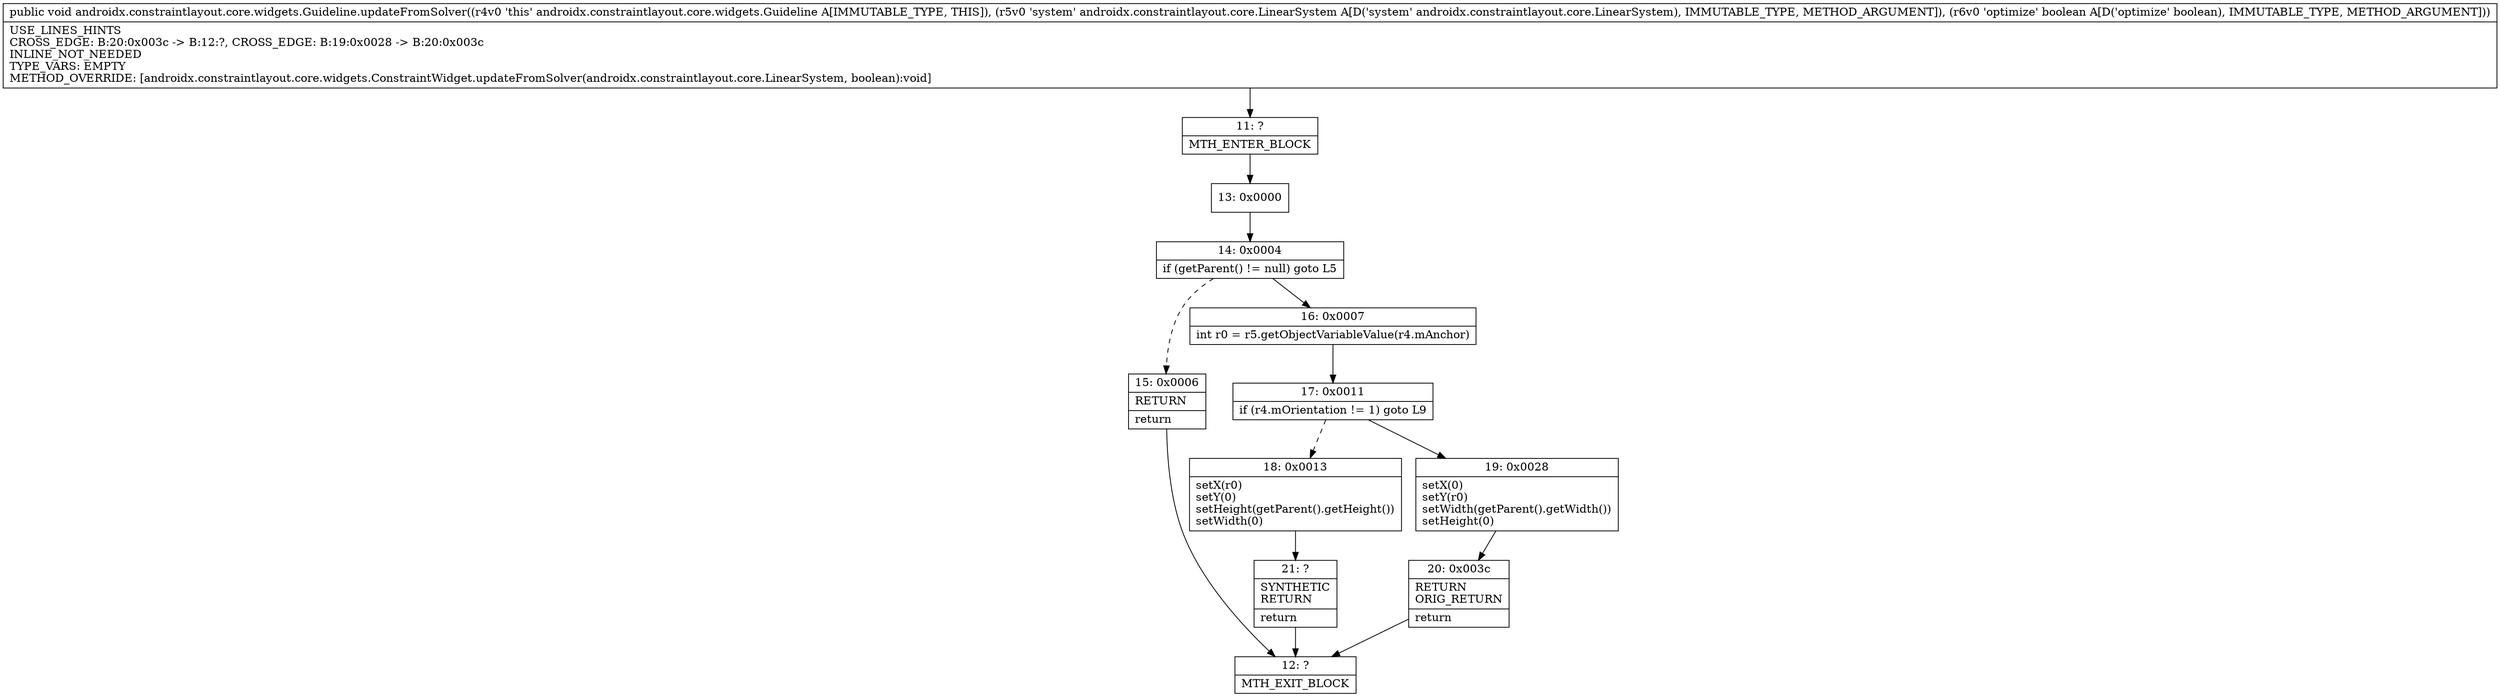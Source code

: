 digraph "CFG forandroidx.constraintlayout.core.widgets.Guideline.updateFromSolver(Landroidx\/constraintlayout\/core\/LinearSystem;Z)V" {
Node_11 [shape=record,label="{11\:\ ?|MTH_ENTER_BLOCK\l}"];
Node_13 [shape=record,label="{13\:\ 0x0000}"];
Node_14 [shape=record,label="{14\:\ 0x0004|if (getParent() != null) goto L5\l}"];
Node_15 [shape=record,label="{15\:\ 0x0006|RETURN\l|return\l}"];
Node_12 [shape=record,label="{12\:\ ?|MTH_EXIT_BLOCK\l}"];
Node_16 [shape=record,label="{16\:\ 0x0007|int r0 = r5.getObjectVariableValue(r4.mAnchor)\l}"];
Node_17 [shape=record,label="{17\:\ 0x0011|if (r4.mOrientation != 1) goto L9\l}"];
Node_18 [shape=record,label="{18\:\ 0x0013|setX(r0)\lsetY(0)\lsetHeight(getParent().getHeight())\lsetWidth(0)\l}"];
Node_21 [shape=record,label="{21\:\ ?|SYNTHETIC\lRETURN\l|return\l}"];
Node_19 [shape=record,label="{19\:\ 0x0028|setX(0)\lsetY(r0)\lsetWidth(getParent().getWidth())\lsetHeight(0)\l}"];
Node_20 [shape=record,label="{20\:\ 0x003c|RETURN\lORIG_RETURN\l|return\l}"];
MethodNode[shape=record,label="{public void androidx.constraintlayout.core.widgets.Guideline.updateFromSolver((r4v0 'this' androidx.constraintlayout.core.widgets.Guideline A[IMMUTABLE_TYPE, THIS]), (r5v0 'system' androidx.constraintlayout.core.LinearSystem A[D('system' androidx.constraintlayout.core.LinearSystem), IMMUTABLE_TYPE, METHOD_ARGUMENT]), (r6v0 'optimize' boolean A[D('optimize' boolean), IMMUTABLE_TYPE, METHOD_ARGUMENT]))  | USE_LINES_HINTS\lCROSS_EDGE: B:20:0x003c \-\> B:12:?, CROSS_EDGE: B:19:0x0028 \-\> B:20:0x003c\lINLINE_NOT_NEEDED\lTYPE_VARS: EMPTY\lMETHOD_OVERRIDE: [androidx.constraintlayout.core.widgets.ConstraintWidget.updateFromSolver(androidx.constraintlayout.core.LinearSystem, boolean):void]\l}"];
MethodNode -> Node_11;Node_11 -> Node_13;
Node_13 -> Node_14;
Node_14 -> Node_15[style=dashed];
Node_14 -> Node_16;
Node_15 -> Node_12;
Node_16 -> Node_17;
Node_17 -> Node_18[style=dashed];
Node_17 -> Node_19;
Node_18 -> Node_21;
Node_21 -> Node_12;
Node_19 -> Node_20;
Node_20 -> Node_12;
}

